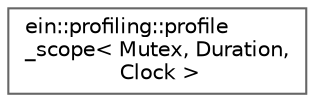 digraph "Graphical Class Hierarchy"
{
 // INTERACTIVE_SVG=YES
 // LATEX_PDF_SIZE
  bgcolor="transparent";
  edge [fontname=Helvetica,fontsize=10,labelfontname=Helvetica,labelfontsize=10];
  node [fontname=Helvetica,fontsize=10,shape=box,height=0.2,width=0.4];
  rankdir="LR";
  Node0 [id="Node000000",label="ein::profiling::profile\l_scope\< Mutex, Duration,\l Clock \>",height=0.2,width=0.4,color="grey40", fillcolor="white", style="filled",URL="$structein_1_1profiling_1_1profile__scope.html",tooltip=" "];
}
